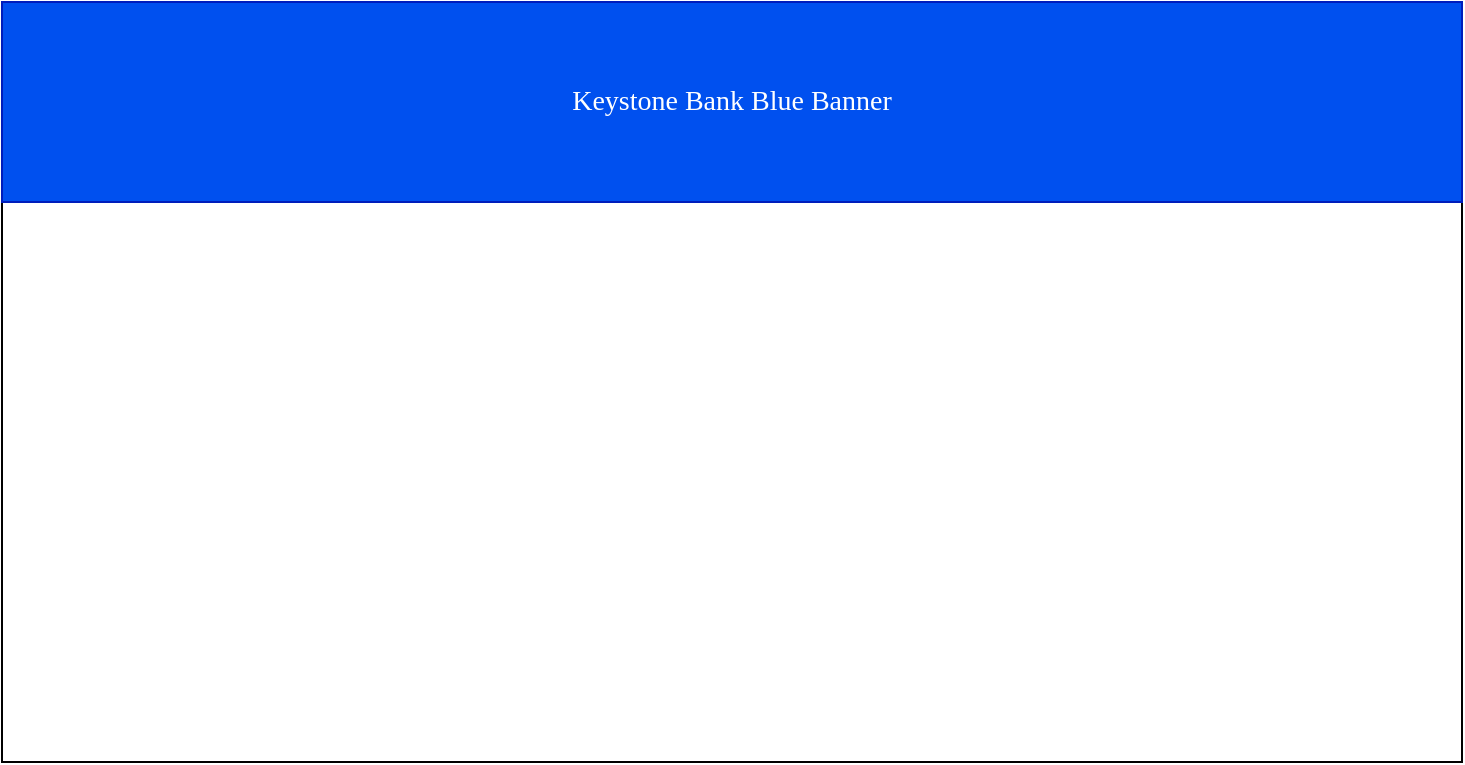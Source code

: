 <mxfile version="21.6.8" type="github">
  <diagram name="Page-1" id="VZODMzliZemgseHfw8bb">
    <mxGraphModel dx="794" dy="432" grid="1" gridSize="10" guides="1" tooltips="1" connect="1" arrows="1" fold="1" page="1" pageScale="1" pageWidth="850" pageHeight="1100" math="0" shadow="0">
      <root>
        <mxCell id="0" />
        <mxCell id="1" parent="0" />
        <mxCell id="pgZ6443vS1IIYW8wK6RY-2" value="" style="rounded=0;whiteSpace=wrap;html=1;" vertex="1" parent="1">
          <mxGeometry x="40" y="20" width="730" height="380" as="geometry" />
        </mxCell>
        <mxCell id="pgZ6443vS1IIYW8wK6RY-3" value="&lt;font style=&quot;font-size: 14px;&quot; face=&quot;Garamond&quot;&gt;Keystone Bank Blue Banner&lt;/font&gt;" style="rounded=0;whiteSpace=wrap;html=1;fillColor=#0050ef;fontColor=#ffffff;strokeColor=#001DBC;" vertex="1" parent="1">
          <mxGeometry x="40" y="20" width="730" height="100" as="geometry" />
        </mxCell>
      </root>
    </mxGraphModel>
  </diagram>
</mxfile>
